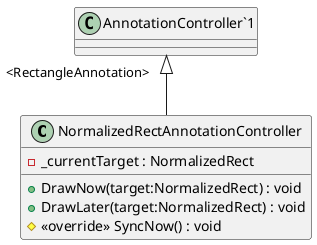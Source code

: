 @startuml
class NormalizedRectAnnotationController {
    - _currentTarget : NormalizedRect
    + DrawNow(target:NormalizedRect) : void
    + DrawLater(target:NormalizedRect) : void
    # <<override>> SyncNow() : void
}
"AnnotationController`1" "<RectangleAnnotation>" <|-- NormalizedRectAnnotationController
@enduml
